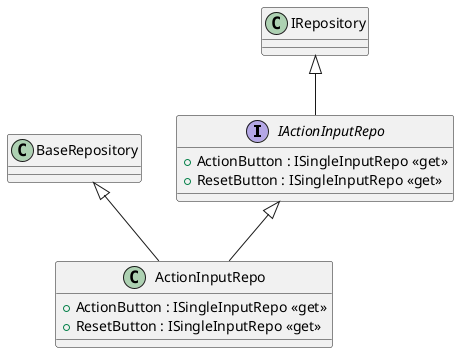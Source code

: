 @startuml
interface IActionInputRepo {
    + ActionButton : ISingleInputRepo <<get>>
    + ResetButton : ISingleInputRepo <<get>>
}
class ActionInputRepo {
    + ActionButton : ISingleInputRepo <<get>>
    + ResetButton : ISingleInputRepo <<get>>
}
IRepository <|-- IActionInputRepo
BaseRepository <|-- ActionInputRepo
IActionInputRepo <|-- ActionInputRepo
@enduml
